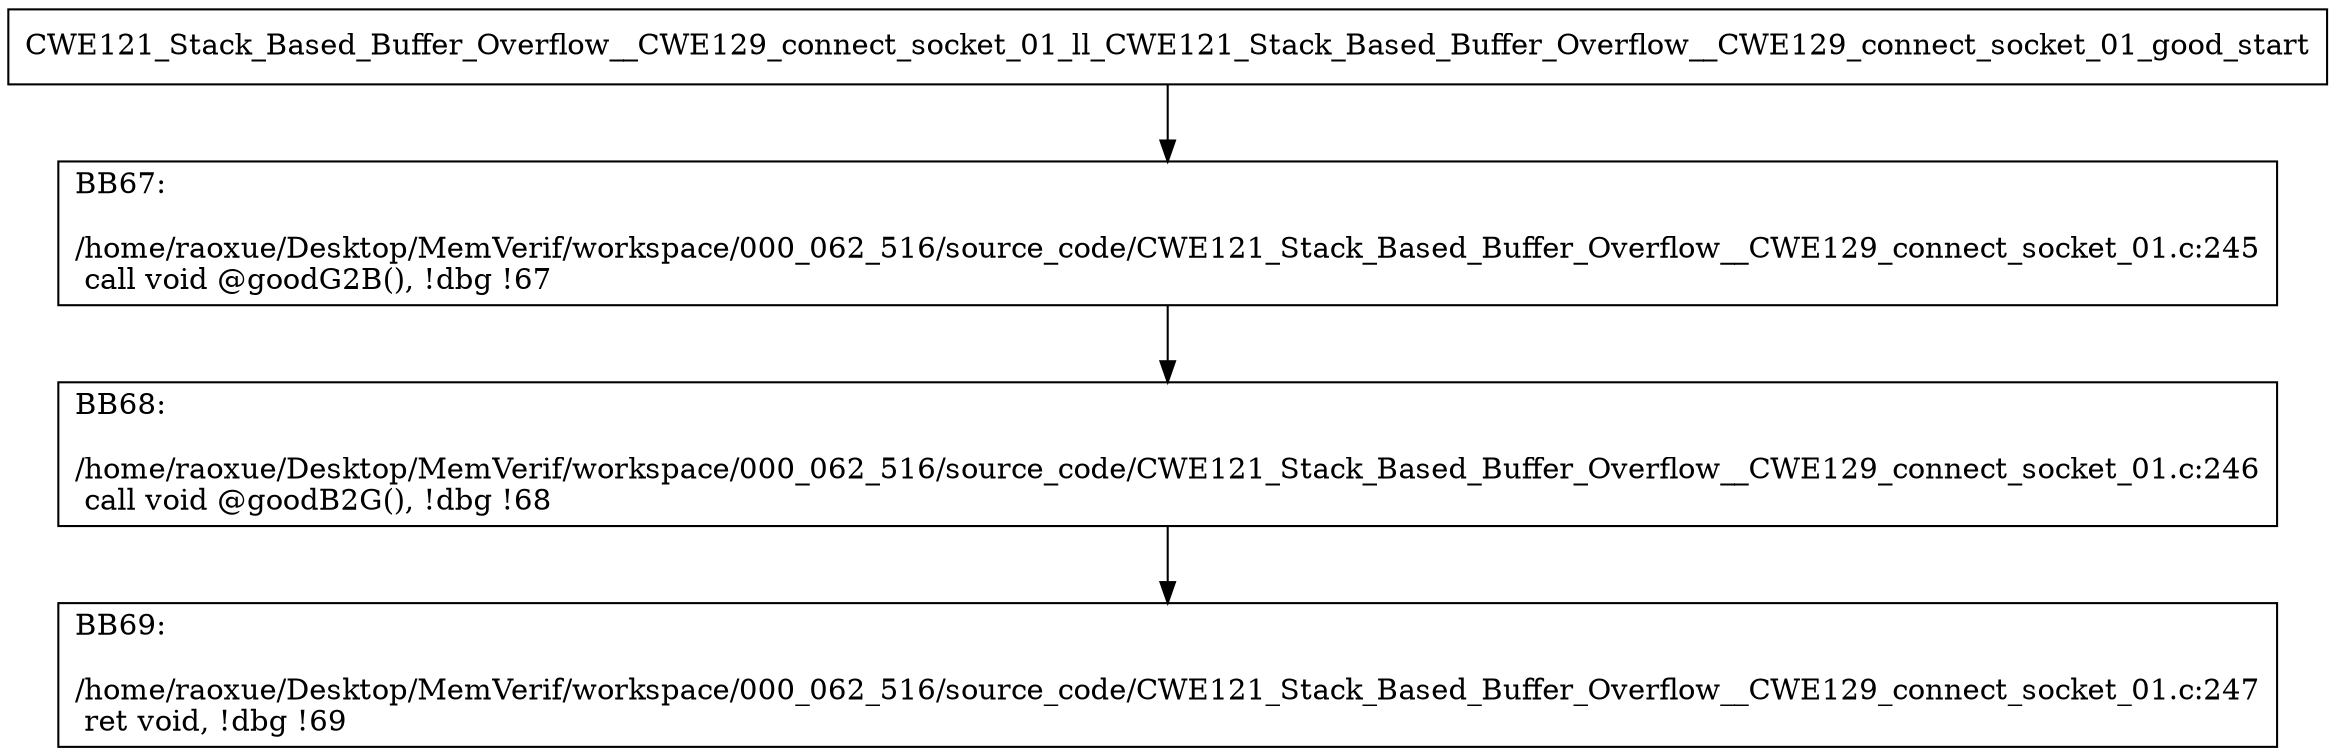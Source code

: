 digraph "CFG for'CWE121_Stack_Based_Buffer_Overflow__CWE129_connect_socket_01_ll_CWE121_Stack_Based_Buffer_Overflow__CWE129_connect_socket_01_good' function" {
	BBCWE121_Stack_Based_Buffer_Overflow__CWE129_connect_socket_01_ll_CWE121_Stack_Based_Buffer_Overflow__CWE129_connect_socket_01_good_start[shape=record,label="{CWE121_Stack_Based_Buffer_Overflow__CWE129_connect_socket_01_ll_CWE121_Stack_Based_Buffer_Overflow__CWE129_connect_socket_01_good_start}"];
	BBCWE121_Stack_Based_Buffer_Overflow__CWE129_connect_socket_01_ll_CWE121_Stack_Based_Buffer_Overflow__CWE129_connect_socket_01_good_start-> CWE121_Stack_Based_Buffer_Overflow__CWE129_connect_socket_01_ll_CWE121_Stack_Based_Buffer_Overflow__CWE129_connect_socket_01_goodBB67;
	CWE121_Stack_Based_Buffer_Overflow__CWE129_connect_socket_01_ll_CWE121_Stack_Based_Buffer_Overflow__CWE129_connect_socket_01_goodBB67 [shape=record, label="{BB67:\l\l/home/raoxue/Desktop/MemVerif/workspace/000_062_516/source_code/CWE121_Stack_Based_Buffer_Overflow__CWE129_connect_socket_01.c:245\l
  call void @goodG2B(), !dbg !67\l
}"];
	CWE121_Stack_Based_Buffer_Overflow__CWE129_connect_socket_01_ll_CWE121_Stack_Based_Buffer_Overflow__CWE129_connect_socket_01_goodBB67-> CWE121_Stack_Based_Buffer_Overflow__CWE129_connect_socket_01_ll_CWE121_Stack_Based_Buffer_Overflow__CWE129_connect_socket_01_goodBB68;
	CWE121_Stack_Based_Buffer_Overflow__CWE129_connect_socket_01_ll_CWE121_Stack_Based_Buffer_Overflow__CWE129_connect_socket_01_goodBB68 [shape=record, label="{BB68:\l\l/home/raoxue/Desktop/MemVerif/workspace/000_062_516/source_code/CWE121_Stack_Based_Buffer_Overflow__CWE129_connect_socket_01.c:246\l
  call void @goodB2G(), !dbg !68\l
}"];
	CWE121_Stack_Based_Buffer_Overflow__CWE129_connect_socket_01_ll_CWE121_Stack_Based_Buffer_Overflow__CWE129_connect_socket_01_goodBB68-> CWE121_Stack_Based_Buffer_Overflow__CWE129_connect_socket_01_ll_CWE121_Stack_Based_Buffer_Overflow__CWE129_connect_socket_01_goodBB69;
	CWE121_Stack_Based_Buffer_Overflow__CWE129_connect_socket_01_ll_CWE121_Stack_Based_Buffer_Overflow__CWE129_connect_socket_01_goodBB69 [shape=record, label="{BB69:\l\l/home/raoxue/Desktop/MemVerif/workspace/000_062_516/source_code/CWE121_Stack_Based_Buffer_Overflow__CWE129_connect_socket_01.c:247\l
  ret void, !dbg !69\l
}"];
}
